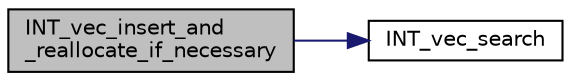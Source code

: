 digraph "INT_vec_insert_and_reallocate_if_necessary"
{
  edge [fontname="Helvetica",fontsize="10",labelfontname="Helvetica",labelfontsize="10"];
  node [fontname="Helvetica",fontsize="10",shape=record];
  rankdir="LR";
  Node5603 [label="INT_vec_insert_and\l_reallocate_if_necessary",height=0.2,width=0.4,color="black", fillcolor="grey75", style="filled", fontcolor="black"];
  Node5603 -> Node5604 [color="midnightblue",fontsize="10",style="solid",fontname="Helvetica"];
  Node5604 [label="INT_vec_search",height=0.2,width=0.4,color="black", fillcolor="white", style="filled",URL="$d4/dd7/sorting_8_c.html#ad103ef2316a1f671bdb68fd9cd9ba945"];
}
